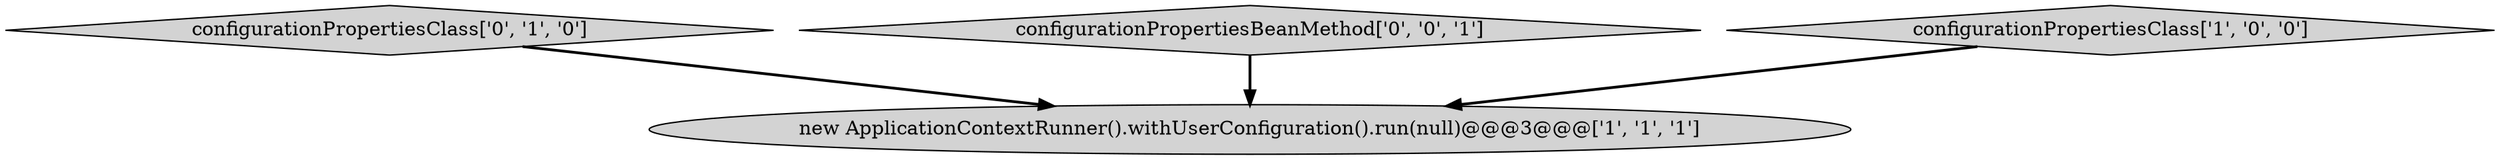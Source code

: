 digraph {
2 [style = filled, label = "configurationPropertiesClass['0', '1', '0']", fillcolor = lightgray, shape = diamond image = "AAA0AAABBB2BBB"];
3 [style = filled, label = "configurationPropertiesBeanMethod['0', '0', '1']", fillcolor = lightgray, shape = diamond image = "AAA0AAABBB3BBB"];
1 [style = filled, label = "new ApplicationContextRunner().withUserConfiguration().run(null)@@@3@@@['1', '1', '1']", fillcolor = lightgray, shape = ellipse image = "AAA0AAABBB1BBB"];
0 [style = filled, label = "configurationPropertiesClass['1', '0', '0']", fillcolor = lightgray, shape = diamond image = "AAA0AAABBB1BBB"];
0->1 [style = bold, label=""];
2->1 [style = bold, label=""];
3->1 [style = bold, label=""];
}
